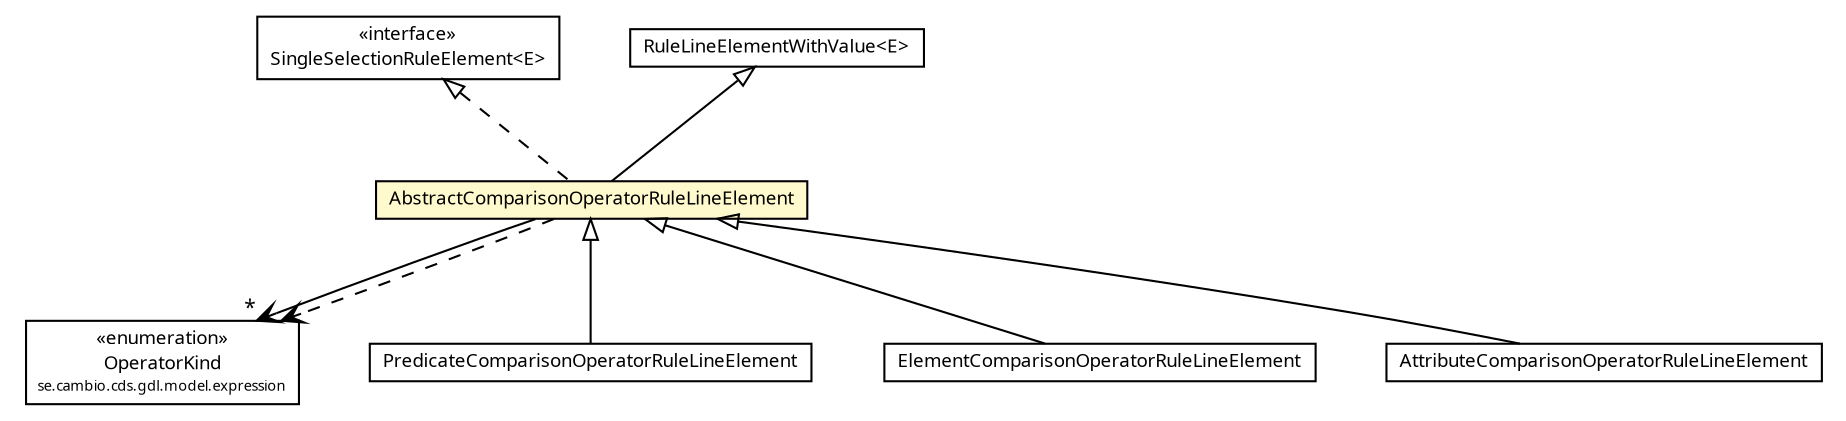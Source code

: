 #!/usr/local/bin/dot
#
# Class diagram 
# Generated by UMLGraph version R5_6 (http://www.umlgraph.org/)
#

digraph G {
	edge [fontname="Trebuchet MS",fontsize=10,labelfontname="Trebuchet MS",labelfontsize=10];
	node [fontname="Trebuchet MS",fontsize=10,shape=plaintext];
	nodesep=0.25;
	ranksep=0.5;
	// se.cambio.cds.gdl.model.expression.OperatorKind
	c68860 [label=<<table title="se.cambio.cds.gdl.model.expression.OperatorKind" border="0" cellborder="1" cellspacing="0" cellpadding="2" port="p" href="../../../../expression/OperatorKind.html">
		<tr><td><table border="0" cellspacing="0" cellpadding="1">
<tr><td align="center" balign="center"> &#171;enumeration&#187; </td></tr>
<tr><td align="center" balign="center"><font face="Trebuchet MS"> OperatorKind </font></td></tr>
<tr><td align="center" balign="center"><font face="Trebuchet MS" point-size="7.0"> se.cambio.cds.gdl.model.expression </font></td></tr>
		</table></td></tr>
		</table>>, URL="../../../../expression/OperatorKind.html", fontname="Trebuchet MS", fontcolor="black", fontsize=9.0];
	// se.cambio.cds.gdl.model.readable.rule.lines.elements.SingleSelectionRuleElement<E>
	c69059 [label=<<table title="se.cambio.cds.gdl.model.readable.rule.lines.elements.SingleSelectionRuleElement" border="0" cellborder="1" cellspacing="0" cellpadding="2" port="p" href="./SingleSelectionRuleElement.html">
		<tr><td><table border="0" cellspacing="0" cellpadding="1">
<tr><td align="center" balign="center"> &#171;interface&#187; </td></tr>
<tr><td align="center" balign="center"><font face="Trebuchet MS"> SingleSelectionRuleElement&lt;E&gt; </font></td></tr>
		</table></td></tr>
		</table>>, URL="./SingleSelectionRuleElement.html", fontname="Trebuchet MS", fontcolor="black", fontsize=9.0];
	// se.cambio.cds.gdl.model.readable.rule.lines.elements.RuleLineElementWithValue<E>
	c69060 [label=<<table title="se.cambio.cds.gdl.model.readable.rule.lines.elements.RuleLineElementWithValue" border="0" cellborder="1" cellspacing="0" cellpadding="2" port="p" href="./RuleLineElementWithValue.html">
		<tr><td><table border="0" cellspacing="0" cellpadding="1">
<tr><td align="center" balign="center"><font face="Trebuchet MS"> RuleLineElementWithValue&lt;E&gt; </font></td></tr>
		</table></td></tr>
		</table>>, URL="./RuleLineElementWithValue.html", fontname="Trebuchet MS", fontcolor="black", fontsize=9.0];
	// se.cambio.cds.gdl.model.readable.rule.lines.elements.PredicateComparisonOperatorRuleLineElement
	c69062 [label=<<table title="se.cambio.cds.gdl.model.readable.rule.lines.elements.PredicateComparisonOperatorRuleLineElement" border="0" cellborder="1" cellspacing="0" cellpadding="2" port="p" href="./PredicateComparisonOperatorRuleLineElement.html">
		<tr><td><table border="0" cellspacing="0" cellpadding="1">
<tr><td align="center" balign="center"><font face="Trebuchet MS"> PredicateComparisonOperatorRuleLineElement </font></td></tr>
		</table></td></tr>
		</table>>, URL="./PredicateComparisonOperatorRuleLineElement.html", fontname="Trebuchet MS", fontcolor="black", fontsize=9.0];
	// se.cambio.cds.gdl.model.readable.rule.lines.elements.ElementComparisonOperatorRuleLineElement
	c69069 [label=<<table title="se.cambio.cds.gdl.model.readable.rule.lines.elements.ElementComparisonOperatorRuleLineElement" border="0" cellborder="1" cellspacing="0" cellpadding="2" port="p" href="./ElementComparisonOperatorRuleLineElement.html">
		<tr><td><table border="0" cellspacing="0" cellpadding="1">
<tr><td align="center" balign="center"><font face="Trebuchet MS"> ElementComparisonOperatorRuleLineElement </font></td></tr>
		</table></td></tr>
		</table>>, URL="./ElementComparisonOperatorRuleLineElement.html", fontname="Trebuchet MS", fontcolor="black", fontsize=9.0];
	// se.cambio.cds.gdl.model.readable.rule.lines.elements.AttributeComparisonOperatorRuleLineElement
	c69072 [label=<<table title="se.cambio.cds.gdl.model.readable.rule.lines.elements.AttributeComparisonOperatorRuleLineElement" border="0" cellborder="1" cellspacing="0" cellpadding="2" port="p" href="./AttributeComparisonOperatorRuleLineElement.html">
		<tr><td><table border="0" cellspacing="0" cellpadding="1">
<tr><td align="center" balign="center"><font face="Trebuchet MS"> AttributeComparisonOperatorRuleLineElement </font></td></tr>
		</table></td></tr>
		</table>>, URL="./AttributeComparisonOperatorRuleLineElement.html", fontname="Trebuchet MS", fontcolor="black", fontsize=9.0];
	// se.cambio.cds.gdl.model.readable.rule.lines.elements.AbstractComparisonOperatorRuleLineElement
	c69078 [label=<<table title="se.cambio.cds.gdl.model.readable.rule.lines.elements.AbstractComparisonOperatorRuleLineElement" border="0" cellborder="1" cellspacing="0" cellpadding="2" port="p" bgcolor="lemonChiffon" href="./AbstractComparisonOperatorRuleLineElement.html">
		<tr><td><table border="0" cellspacing="0" cellpadding="1">
<tr><td align="center" balign="center"><font face="Trebuchet MS"> AbstractComparisonOperatorRuleLineElement </font></td></tr>
		</table></td></tr>
		</table>>, URL="./AbstractComparisonOperatorRuleLineElement.html", fontname="Trebuchet MS", fontcolor="black", fontsize=9.0];
	//se.cambio.cds.gdl.model.readable.rule.lines.elements.PredicateComparisonOperatorRuleLineElement extends se.cambio.cds.gdl.model.readable.rule.lines.elements.AbstractComparisonOperatorRuleLineElement
	c69078:p -> c69062:p [dir=back,arrowtail=empty];
	//se.cambio.cds.gdl.model.readable.rule.lines.elements.ElementComparisonOperatorRuleLineElement extends se.cambio.cds.gdl.model.readable.rule.lines.elements.AbstractComparisonOperatorRuleLineElement
	c69078:p -> c69069:p [dir=back,arrowtail=empty];
	//se.cambio.cds.gdl.model.readable.rule.lines.elements.AttributeComparisonOperatorRuleLineElement extends se.cambio.cds.gdl.model.readable.rule.lines.elements.AbstractComparisonOperatorRuleLineElement
	c69078:p -> c69072:p [dir=back,arrowtail=empty];
	//se.cambio.cds.gdl.model.readable.rule.lines.elements.AbstractComparisonOperatorRuleLineElement extends se.cambio.cds.gdl.model.readable.rule.lines.elements.RuleLineElementWithValue<se.cambio.cds.gdl.model.expression.OperatorKind>
	c69060:p -> c69078:p [dir=back,arrowtail=empty];
	//se.cambio.cds.gdl.model.readable.rule.lines.elements.AbstractComparisonOperatorRuleLineElement implements se.cambio.cds.gdl.model.readable.rule.lines.elements.SingleSelectionRuleElement<E>
	c69059:p -> c69078:p [dir=back,arrowtail=empty,style=dashed];
	// se.cambio.cds.gdl.model.readable.rule.lines.elements.AbstractComparisonOperatorRuleLineElement NAVASSOC se.cambio.cds.gdl.model.expression.OperatorKind
	c69078:p -> c68860:p [taillabel="", label="", headlabel="*", fontname="Trebuchet MS", fontcolor="black", fontsize=10.0, color="black", arrowhead=open];
	// se.cambio.cds.gdl.model.readable.rule.lines.elements.AbstractComparisonOperatorRuleLineElement DEPEND se.cambio.cds.gdl.model.expression.OperatorKind
	c69078:p -> c68860:p [taillabel="", label="", headlabel="", fontname="Trebuchet MS", fontcolor="black", fontsize=10.0, color="black", arrowhead=open, style=dashed];
}

